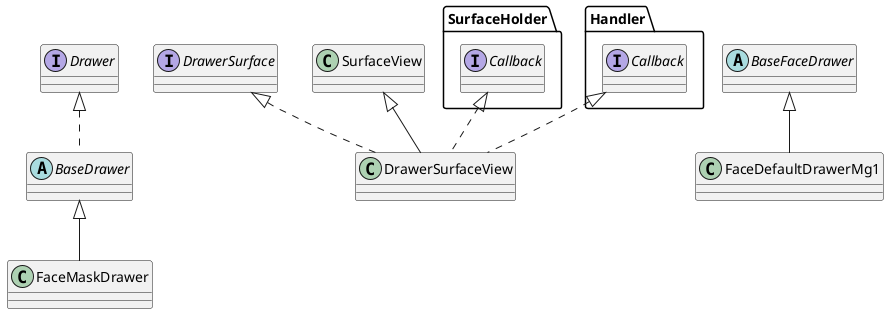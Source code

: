 @startuml

interface Drawer
interface DrawerSurface

abstract class BaseDrawer implements Drawer
abstract class BaseFaceDrawer
class DrawerSurfaceView extends SurfaceView implements SurfaceHolder.Callback, DrawerSurface, Handler.Callback
class FaceDefaultDrawerMg1 extends BaseFaceDrawer
class FaceMaskDrawer extends BaseDrawer
@enduml